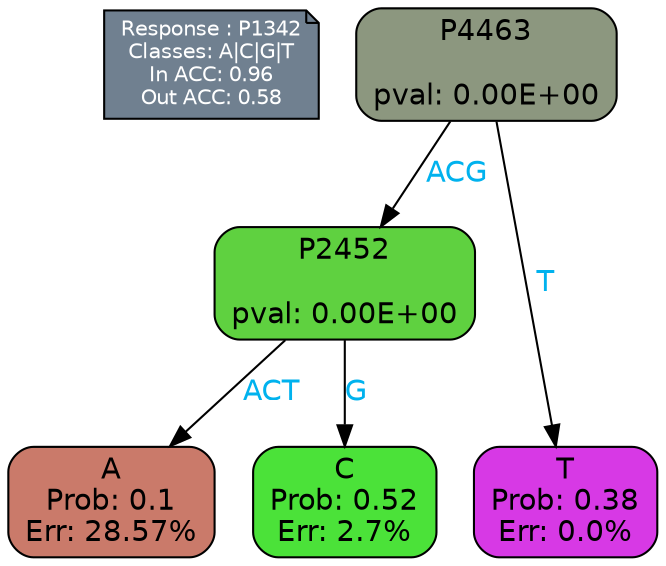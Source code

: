 digraph Tree {
node [shape=box, style="filled, rounded", color="black", fontname=helvetica] ;
graph [ranksep=equally, splines=polylines, bgcolor=transparent, dpi=600] ;
edge [fontname=helvetica] ;
LEGEND [label="Response : P1342
Classes: A|C|G|T
In ACC: 0.96
Out ACC: 0.58
",shape=note,align=left,style=filled,fillcolor="slategray",fontcolor="white",fontsize=10];1 [label="P4463

pval: 0.00E+00", fillcolor="#8c977f"] ;
2 [label="P2452

pval: 0.00E+00", fillcolor="#5fd140"] ;
3 [label="A
Prob: 0.1
Err: 28.57%", fillcolor="#ca7a6a"] ;
4 [label="C
Prob: 0.52
Err: 2.7%", fillcolor="#4be239"] ;
5 [label="T
Prob: 0.38
Err: 0.0%", fillcolor="#d739e5"] ;
1 -> 2 [label="ACG",fontcolor=deepskyblue2] ;
1 -> 5 [label="T",fontcolor=deepskyblue2] ;
2 -> 3 [label="ACT",fontcolor=deepskyblue2] ;
2 -> 4 [label="G",fontcolor=deepskyblue2] ;
{rank = same; 3;4;5;}{rank = same; LEGEND;1;}}
